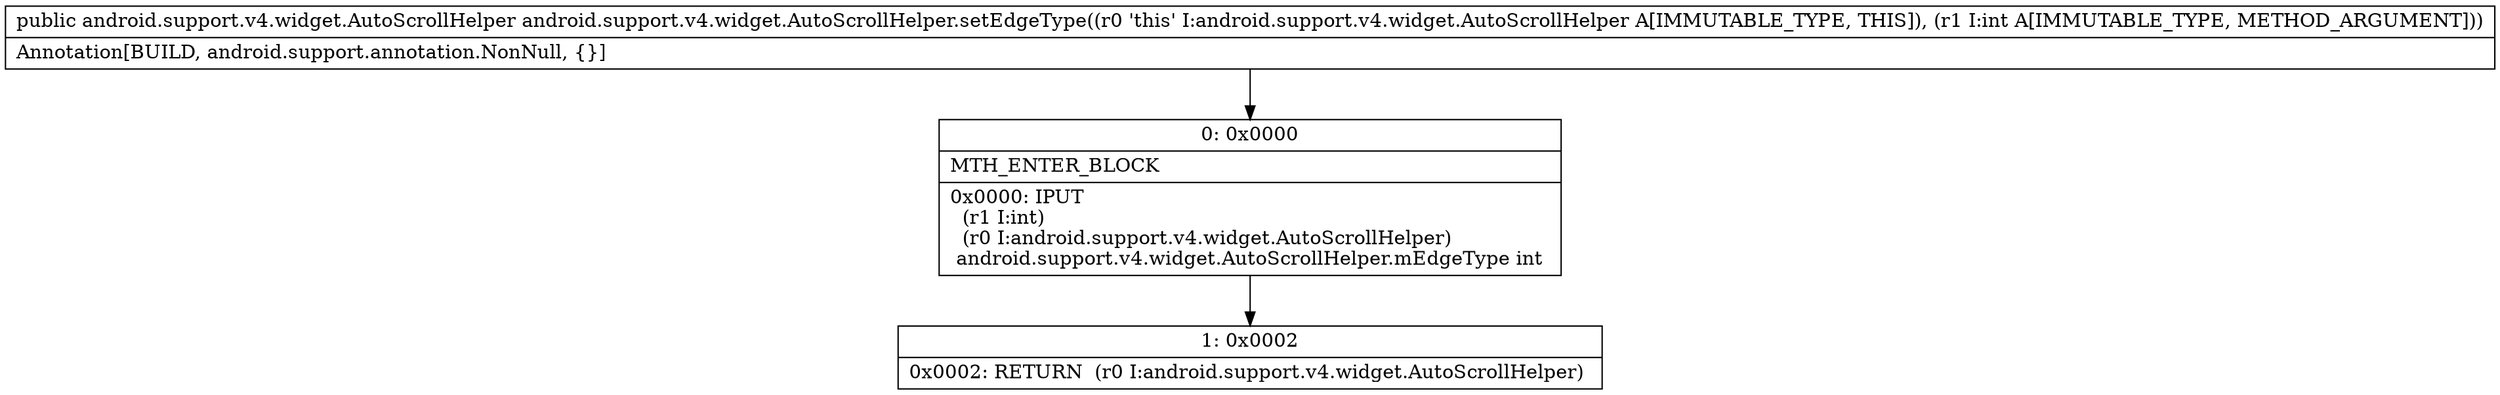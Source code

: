 digraph "CFG forandroid.support.v4.widget.AutoScrollHelper.setEdgeType(I)Landroid\/support\/v4\/widget\/AutoScrollHelper;" {
Node_0 [shape=record,label="{0\:\ 0x0000|MTH_ENTER_BLOCK\l|0x0000: IPUT  \l  (r1 I:int)\l  (r0 I:android.support.v4.widget.AutoScrollHelper)\l android.support.v4.widget.AutoScrollHelper.mEdgeType int \l}"];
Node_1 [shape=record,label="{1\:\ 0x0002|0x0002: RETURN  (r0 I:android.support.v4.widget.AutoScrollHelper) \l}"];
MethodNode[shape=record,label="{public android.support.v4.widget.AutoScrollHelper android.support.v4.widget.AutoScrollHelper.setEdgeType((r0 'this' I:android.support.v4.widget.AutoScrollHelper A[IMMUTABLE_TYPE, THIS]), (r1 I:int A[IMMUTABLE_TYPE, METHOD_ARGUMENT]))  | Annotation[BUILD, android.support.annotation.NonNull, \{\}]\l}"];
MethodNode -> Node_0;
Node_0 -> Node_1;
}

